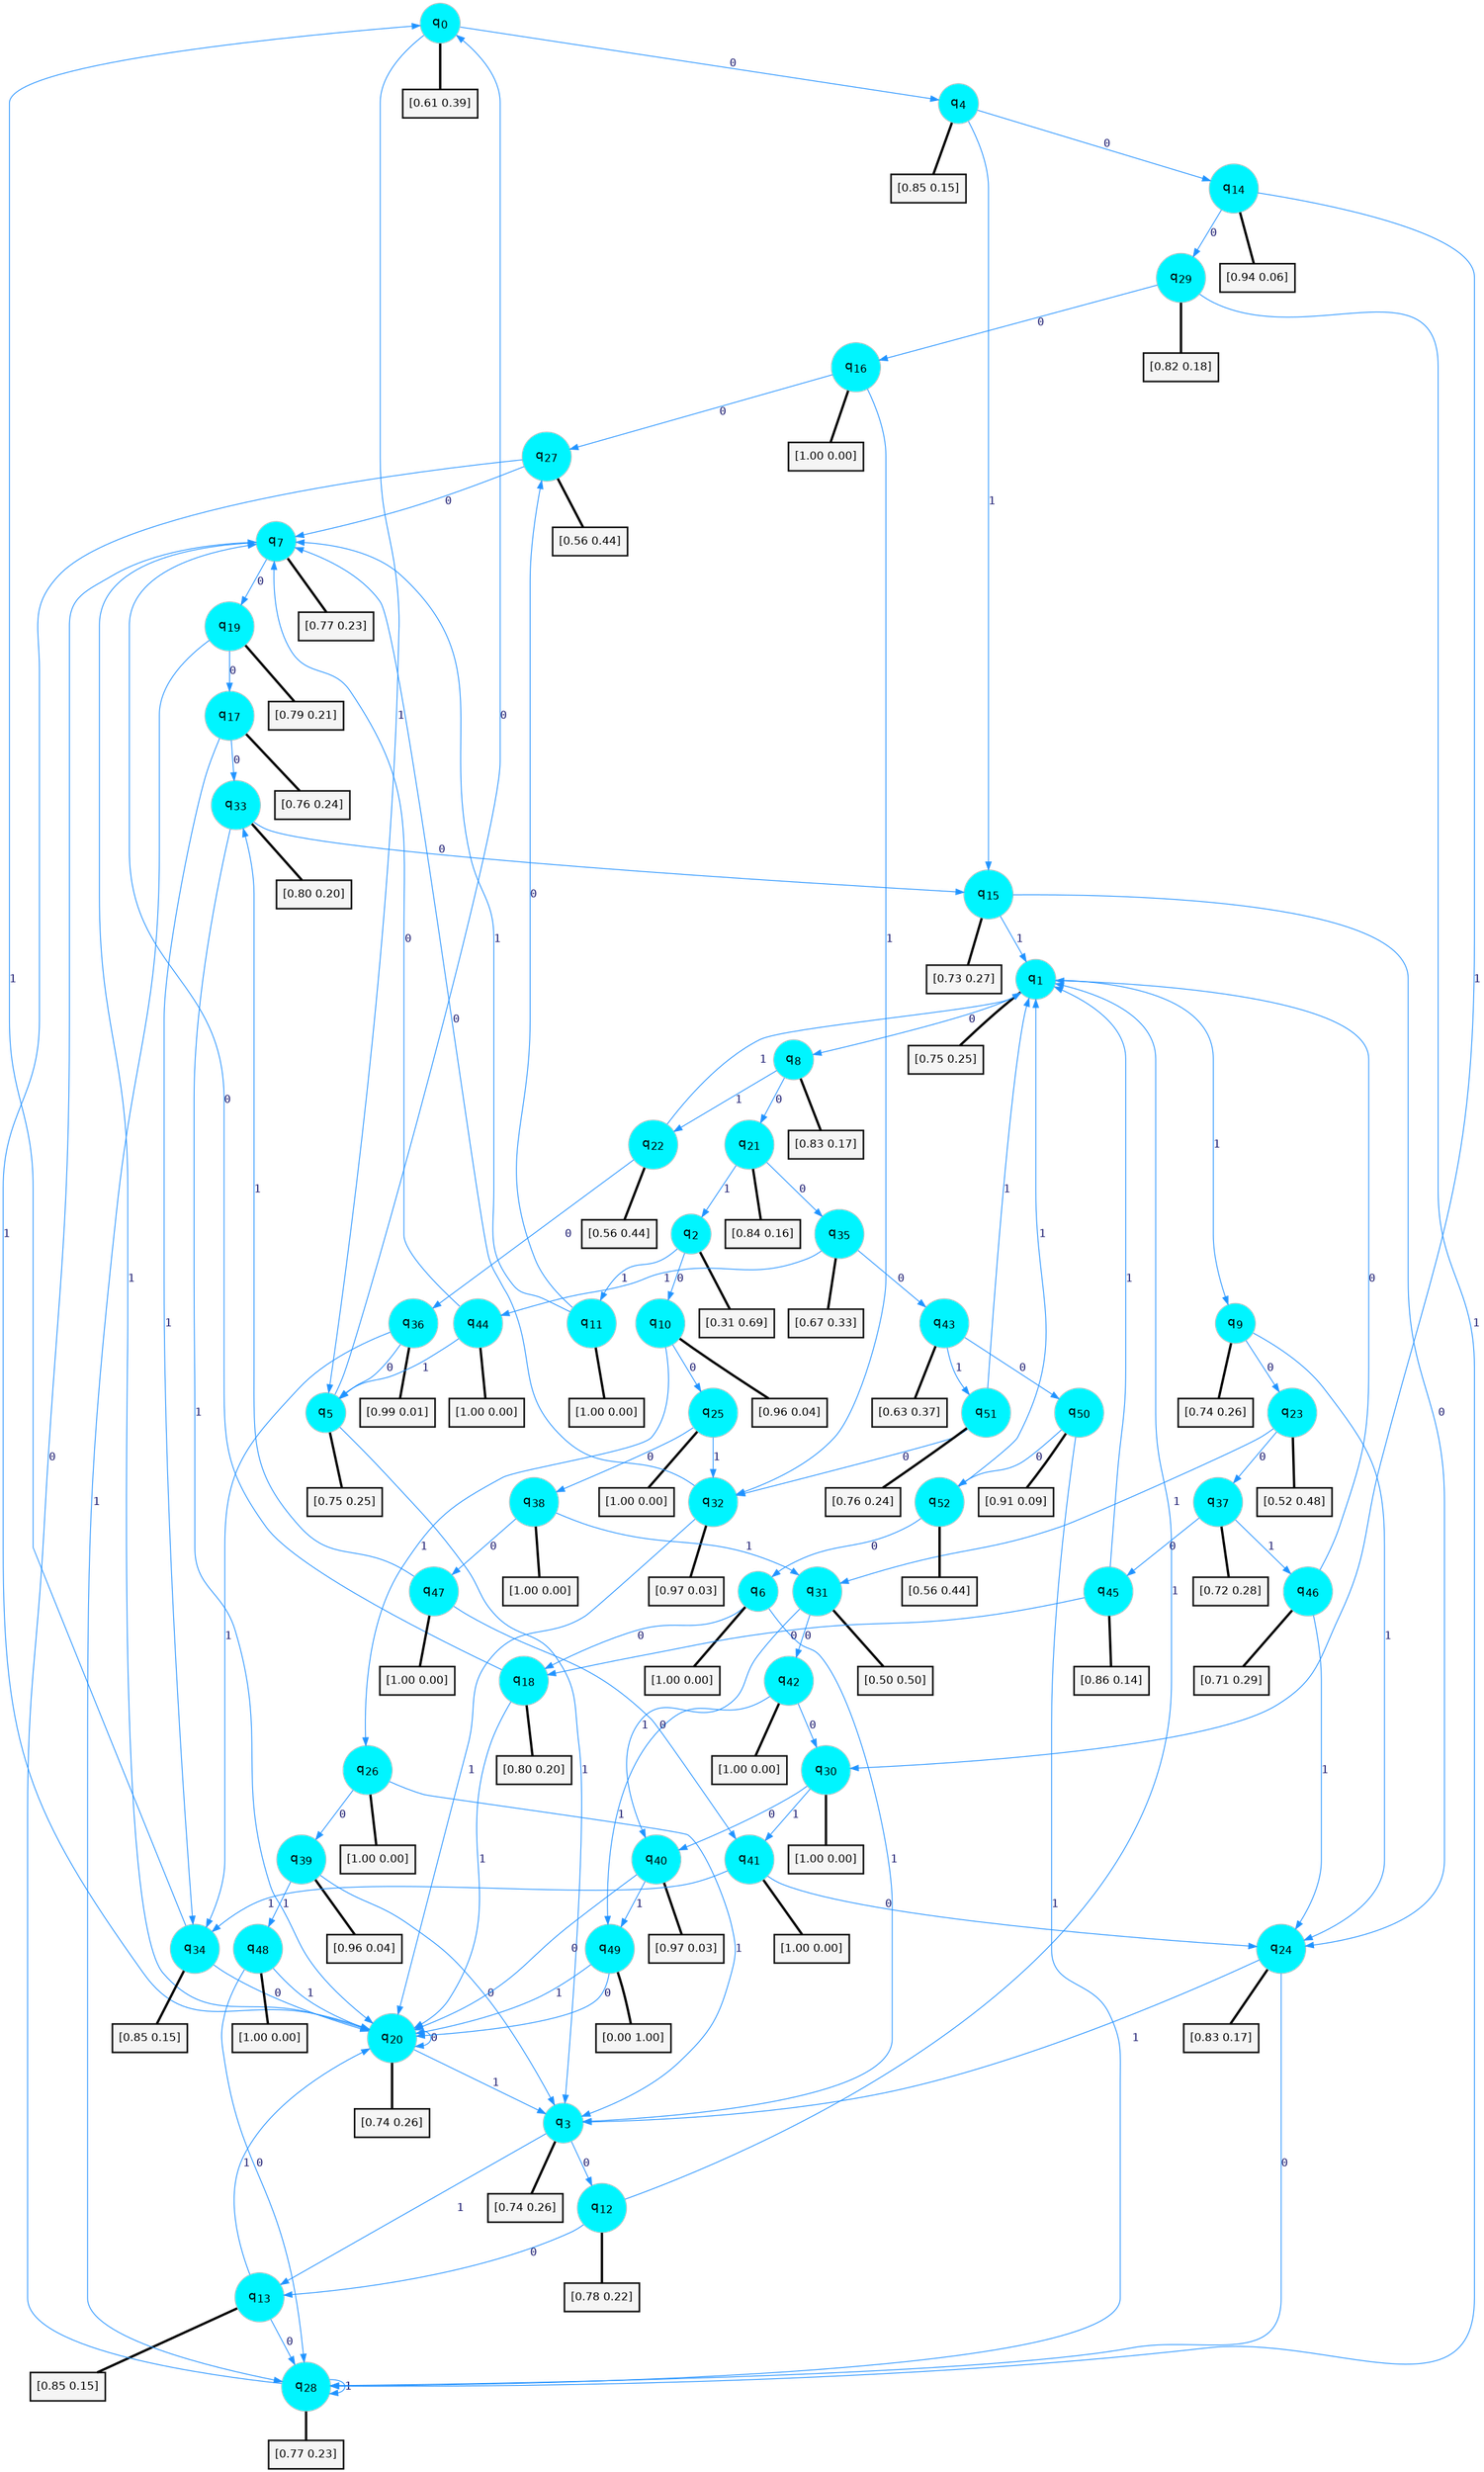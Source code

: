 digraph G {
graph [
bgcolor=transparent, dpi=300, rankdir=TD, size="40,25"];
node [
color=gray, fillcolor=turquoise1, fontcolor=black, fontname=Helvetica, fontsize=16, fontweight=bold, shape=circle, style=filled];
edge [
arrowsize=1, color=dodgerblue1, fontcolor=midnightblue, fontname=courier, fontweight=bold, penwidth=1, style=solid, weight=20];
0[label=<q<SUB>0</SUB>>];
1[label=<q<SUB>1</SUB>>];
2[label=<q<SUB>2</SUB>>];
3[label=<q<SUB>3</SUB>>];
4[label=<q<SUB>4</SUB>>];
5[label=<q<SUB>5</SUB>>];
6[label=<q<SUB>6</SUB>>];
7[label=<q<SUB>7</SUB>>];
8[label=<q<SUB>8</SUB>>];
9[label=<q<SUB>9</SUB>>];
10[label=<q<SUB>10</SUB>>];
11[label=<q<SUB>11</SUB>>];
12[label=<q<SUB>12</SUB>>];
13[label=<q<SUB>13</SUB>>];
14[label=<q<SUB>14</SUB>>];
15[label=<q<SUB>15</SUB>>];
16[label=<q<SUB>16</SUB>>];
17[label=<q<SUB>17</SUB>>];
18[label=<q<SUB>18</SUB>>];
19[label=<q<SUB>19</SUB>>];
20[label=<q<SUB>20</SUB>>];
21[label=<q<SUB>21</SUB>>];
22[label=<q<SUB>22</SUB>>];
23[label=<q<SUB>23</SUB>>];
24[label=<q<SUB>24</SUB>>];
25[label=<q<SUB>25</SUB>>];
26[label=<q<SUB>26</SUB>>];
27[label=<q<SUB>27</SUB>>];
28[label=<q<SUB>28</SUB>>];
29[label=<q<SUB>29</SUB>>];
30[label=<q<SUB>30</SUB>>];
31[label=<q<SUB>31</SUB>>];
32[label=<q<SUB>32</SUB>>];
33[label=<q<SUB>33</SUB>>];
34[label=<q<SUB>34</SUB>>];
35[label=<q<SUB>35</SUB>>];
36[label=<q<SUB>36</SUB>>];
37[label=<q<SUB>37</SUB>>];
38[label=<q<SUB>38</SUB>>];
39[label=<q<SUB>39</SUB>>];
40[label=<q<SUB>40</SUB>>];
41[label=<q<SUB>41</SUB>>];
42[label=<q<SUB>42</SUB>>];
43[label=<q<SUB>43</SUB>>];
44[label=<q<SUB>44</SUB>>];
45[label=<q<SUB>45</SUB>>];
46[label=<q<SUB>46</SUB>>];
47[label=<q<SUB>47</SUB>>];
48[label=<q<SUB>48</SUB>>];
49[label=<q<SUB>49</SUB>>];
50[label=<q<SUB>50</SUB>>];
51[label=<q<SUB>51</SUB>>];
52[label=<q<SUB>52</SUB>>];
53[label="[0.61 0.39]", shape=box,fontcolor=black, fontname=Helvetica, fontsize=14, penwidth=2, fillcolor=whitesmoke,color=black];
54[label="[0.75 0.25]", shape=box,fontcolor=black, fontname=Helvetica, fontsize=14, penwidth=2, fillcolor=whitesmoke,color=black];
55[label="[0.31 0.69]", shape=box,fontcolor=black, fontname=Helvetica, fontsize=14, penwidth=2, fillcolor=whitesmoke,color=black];
56[label="[0.74 0.26]", shape=box,fontcolor=black, fontname=Helvetica, fontsize=14, penwidth=2, fillcolor=whitesmoke,color=black];
57[label="[0.85 0.15]", shape=box,fontcolor=black, fontname=Helvetica, fontsize=14, penwidth=2, fillcolor=whitesmoke,color=black];
58[label="[0.75 0.25]", shape=box,fontcolor=black, fontname=Helvetica, fontsize=14, penwidth=2, fillcolor=whitesmoke,color=black];
59[label="[1.00 0.00]", shape=box,fontcolor=black, fontname=Helvetica, fontsize=14, penwidth=2, fillcolor=whitesmoke,color=black];
60[label="[0.77 0.23]", shape=box,fontcolor=black, fontname=Helvetica, fontsize=14, penwidth=2, fillcolor=whitesmoke,color=black];
61[label="[0.83 0.17]", shape=box,fontcolor=black, fontname=Helvetica, fontsize=14, penwidth=2, fillcolor=whitesmoke,color=black];
62[label="[0.74 0.26]", shape=box,fontcolor=black, fontname=Helvetica, fontsize=14, penwidth=2, fillcolor=whitesmoke,color=black];
63[label="[0.96 0.04]", shape=box,fontcolor=black, fontname=Helvetica, fontsize=14, penwidth=2, fillcolor=whitesmoke,color=black];
64[label="[1.00 0.00]", shape=box,fontcolor=black, fontname=Helvetica, fontsize=14, penwidth=2, fillcolor=whitesmoke,color=black];
65[label="[0.78 0.22]", shape=box,fontcolor=black, fontname=Helvetica, fontsize=14, penwidth=2, fillcolor=whitesmoke,color=black];
66[label="[0.85 0.15]", shape=box,fontcolor=black, fontname=Helvetica, fontsize=14, penwidth=2, fillcolor=whitesmoke,color=black];
67[label="[0.94 0.06]", shape=box,fontcolor=black, fontname=Helvetica, fontsize=14, penwidth=2, fillcolor=whitesmoke,color=black];
68[label="[0.73 0.27]", shape=box,fontcolor=black, fontname=Helvetica, fontsize=14, penwidth=2, fillcolor=whitesmoke,color=black];
69[label="[1.00 0.00]", shape=box,fontcolor=black, fontname=Helvetica, fontsize=14, penwidth=2, fillcolor=whitesmoke,color=black];
70[label="[0.76 0.24]", shape=box,fontcolor=black, fontname=Helvetica, fontsize=14, penwidth=2, fillcolor=whitesmoke,color=black];
71[label="[0.80 0.20]", shape=box,fontcolor=black, fontname=Helvetica, fontsize=14, penwidth=2, fillcolor=whitesmoke,color=black];
72[label="[0.79 0.21]", shape=box,fontcolor=black, fontname=Helvetica, fontsize=14, penwidth=2, fillcolor=whitesmoke,color=black];
73[label="[0.74 0.26]", shape=box,fontcolor=black, fontname=Helvetica, fontsize=14, penwidth=2, fillcolor=whitesmoke,color=black];
74[label="[0.84 0.16]", shape=box,fontcolor=black, fontname=Helvetica, fontsize=14, penwidth=2, fillcolor=whitesmoke,color=black];
75[label="[0.56 0.44]", shape=box,fontcolor=black, fontname=Helvetica, fontsize=14, penwidth=2, fillcolor=whitesmoke,color=black];
76[label="[0.52 0.48]", shape=box,fontcolor=black, fontname=Helvetica, fontsize=14, penwidth=2, fillcolor=whitesmoke,color=black];
77[label="[0.83 0.17]", shape=box,fontcolor=black, fontname=Helvetica, fontsize=14, penwidth=2, fillcolor=whitesmoke,color=black];
78[label="[1.00 0.00]", shape=box,fontcolor=black, fontname=Helvetica, fontsize=14, penwidth=2, fillcolor=whitesmoke,color=black];
79[label="[1.00 0.00]", shape=box,fontcolor=black, fontname=Helvetica, fontsize=14, penwidth=2, fillcolor=whitesmoke,color=black];
80[label="[0.56 0.44]", shape=box,fontcolor=black, fontname=Helvetica, fontsize=14, penwidth=2, fillcolor=whitesmoke,color=black];
81[label="[0.77 0.23]", shape=box,fontcolor=black, fontname=Helvetica, fontsize=14, penwidth=2, fillcolor=whitesmoke,color=black];
82[label="[0.82 0.18]", shape=box,fontcolor=black, fontname=Helvetica, fontsize=14, penwidth=2, fillcolor=whitesmoke,color=black];
83[label="[1.00 0.00]", shape=box,fontcolor=black, fontname=Helvetica, fontsize=14, penwidth=2, fillcolor=whitesmoke,color=black];
84[label="[0.50 0.50]", shape=box,fontcolor=black, fontname=Helvetica, fontsize=14, penwidth=2, fillcolor=whitesmoke,color=black];
85[label="[0.97 0.03]", shape=box,fontcolor=black, fontname=Helvetica, fontsize=14, penwidth=2, fillcolor=whitesmoke,color=black];
86[label="[0.80 0.20]", shape=box,fontcolor=black, fontname=Helvetica, fontsize=14, penwidth=2, fillcolor=whitesmoke,color=black];
87[label="[0.85 0.15]", shape=box,fontcolor=black, fontname=Helvetica, fontsize=14, penwidth=2, fillcolor=whitesmoke,color=black];
88[label="[0.67 0.33]", shape=box,fontcolor=black, fontname=Helvetica, fontsize=14, penwidth=2, fillcolor=whitesmoke,color=black];
89[label="[0.99 0.01]", shape=box,fontcolor=black, fontname=Helvetica, fontsize=14, penwidth=2, fillcolor=whitesmoke,color=black];
90[label="[0.72 0.28]", shape=box,fontcolor=black, fontname=Helvetica, fontsize=14, penwidth=2, fillcolor=whitesmoke,color=black];
91[label="[1.00 0.00]", shape=box,fontcolor=black, fontname=Helvetica, fontsize=14, penwidth=2, fillcolor=whitesmoke,color=black];
92[label="[0.96 0.04]", shape=box,fontcolor=black, fontname=Helvetica, fontsize=14, penwidth=2, fillcolor=whitesmoke,color=black];
93[label="[0.97 0.03]", shape=box,fontcolor=black, fontname=Helvetica, fontsize=14, penwidth=2, fillcolor=whitesmoke,color=black];
94[label="[1.00 0.00]", shape=box,fontcolor=black, fontname=Helvetica, fontsize=14, penwidth=2, fillcolor=whitesmoke,color=black];
95[label="[1.00 0.00]", shape=box,fontcolor=black, fontname=Helvetica, fontsize=14, penwidth=2, fillcolor=whitesmoke,color=black];
96[label="[0.63 0.37]", shape=box,fontcolor=black, fontname=Helvetica, fontsize=14, penwidth=2, fillcolor=whitesmoke,color=black];
97[label="[1.00 0.00]", shape=box,fontcolor=black, fontname=Helvetica, fontsize=14, penwidth=2, fillcolor=whitesmoke,color=black];
98[label="[0.86 0.14]", shape=box,fontcolor=black, fontname=Helvetica, fontsize=14, penwidth=2, fillcolor=whitesmoke,color=black];
99[label="[0.71 0.29]", shape=box,fontcolor=black, fontname=Helvetica, fontsize=14, penwidth=2, fillcolor=whitesmoke,color=black];
100[label="[1.00 0.00]", shape=box,fontcolor=black, fontname=Helvetica, fontsize=14, penwidth=2, fillcolor=whitesmoke,color=black];
101[label="[1.00 0.00]", shape=box,fontcolor=black, fontname=Helvetica, fontsize=14, penwidth=2, fillcolor=whitesmoke,color=black];
102[label="[0.00 1.00]", shape=box,fontcolor=black, fontname=Helvetica, fontsize=14, penwidth=2, fillcolor=whitesmoke,color=black];
103[label="[0.91 0.09]", shape=box,fontcolor=black, fontname=Helvetica, fontsize=14, penwidth=2, fillcolor=whitesmoke,color=black];
104[label="[0.76 0.24]", shape=box,fontcolor=black, fontname=Helvetica, fontsize=14, penwidth=2, fillcolor=whitesmoke,color=black];
105[label="[0.56 0.44]", shape=box,fontcolor=black, fontname=Helvetica, fontsize=14, penwidth=2, fillcolor=whitesmoke,color=black];
0->4 [label=0];
0->5 [label=1];
0->53 [arrowhead=none, penwidth=3,color=black];
1->8 [label=0];
1->9 [label=1];
1->54 [arrowhead=none, penwidth=3,color=black];
2->10 [label=0];
2->11 [label=1];
2->55 [arrowhead=none, penwidth=3,color=black];
3->12 [label=0];
3->13 [label=1];
3->56 [arrowhead=none, penwidth=3,color=black];
4->14 [label=0];
4->15 [label=1];
4->57 [arrowhead=none, penwidth=3,color=black];
5->0 [label=0];
5->3 [label=1];
5->58 [arrowhead=none, penwidth=3,color=black];
6->18 [label=0];
6->3 [label=1];
6->59 [arrowhead=none, penwidth=3,color=black];
7->19 [label=0];
7->20 [label=1];
7->60 [arrowhead=none, penwidth=3,color=black];
8->21 [label=0];
8->22 [label=1];
8->61 [arrowhead=none, penwidth=3,color=black];
9->23 [label=0];
9->24 [label=1];
9->62 [arrowhead=none, penwidth=3,color=black];
10->25 [label=0];
10->26 [label=1];
10->63 [arrowhead=none, penwidth=3,color=black];
11->27 [label=0];
11->7 [label=1];
11->64 [arrowhead=none, penwidth=3,color=black];
12->13 [label=0];
12->1 [label=1];
12->65 [arrowhead=none, penwidth=3,color=black];
13->28 [label=0];
13->20 [label=1];
13->66 [arrowhead=none, penwidth=3,color=black];
14->29 [label=0];
14->30 [label=1];
14->67 [arrowhead=none, penwidth=3,color=black];
15->24 [label=0];
15->1 [label=1];
15->68 [arrowhead=none, penwidth=3,color=black];
16->27 [label=0];
16->32 [label=1];
16->69 [arrowhead=none, penwidth=3,color=black];
17->33 [label=0];
17->34 [label=1];
17->70 [arrowhead=none, penwidth=3,color=black];
18->7 [label=0];
18->20 [label=1];
18->71 [arrowhead=none, penwidth=3,color=black];
19->17 [label=0];
19->28 [label=1];
19->72 [arrowhead=none, penwidth=3,color=black];
20->20 [label=0];
20->3 [label=1];
20->73 [arrowhead=none, penwidth=3,color=black];
21->35 [label=0];
21->2 [label=1];
21->74 [arrowhead=none, penwidth=3,color=black];
22->36 [label=0];
22->1 [label=1];
22->75 [arrowhead=none, penwidth=3,color=black];
23->37 [label=0];
23->31 [label=1];
23->76 [arrowhead=none, penwidth=3,color=black];
24->28 [label=0];
24->3 [label=1];
24->77 [arrowhead=none, penwidth=3,color=black];
25->38 [label=0];
25->32 [label=1];
25->78 [arrowhead=none, penwidth=3,color=black];
26->39 [label=0];
26->3 [label=1];
26->79 [arrowhead=none, penwidth=3,color=black];
27->7 [label=0];
27->20 [label=1];
27->80 [arrowhead=none, penwidth=3,color=black];
28->7 [label=0];
28->28 [label=1];
28->81 [arrowhead=none, penwidth=3,color=black];
29->16 [label=0];
29->28 [label=1];
29->82 [arrowhead=none, penwidth=3,color=black];
30->40 [label=0];
30->41 [label=1];
30->83 [arrowhead=none, penwidth=3,color=black];
31->42 [label=0];
31->40 [label=1];
31->84 [arrowhead=none, penwidth=3,color=black];
32->7 [label=0];
32->20 [label=1];
32->85 [arrowhead=none, penwidth=3,color=black];
33->15 [label=0];
33->20 [label=1];
33->86 [arrowhead=none, penwidth=3,color=black];
34->20 [label=0];
34->0 [label=1];
34->87 [arrowhead=none, penwidth=3,color=black];
35->43 [label=0];
35->44 [label=1];
35->88 [arrowhead=none, penwidth=3,color=black];
36->5 [label=0];
36->34 [label=1];
36->89 [arrowhead=none, penwidth=3,color=black];
37->45 [label=0];
37->46 [label=1];
37->90 [arrowhead=none, penwidth=3,color=black];
38->47 [label=0];
38->31 [label=1];
38->91 [arrowhead=none, penwidth=3,color=black];
39->3 [label=0];
39->48 [label=1];
39->92 [arrowhead=none, penwidth=3,color=black];
40->20 [label=0];
40->49 [label=1];
40->93 [arrowhead=none, penwidth=3,color=black];
41->24 [label=0];
41->34 [label=1];
41->94 [arrowhead=none, penwidth=3,color=black];
42->30 [label=0];
42->49 [label=1];
42->95 [arrowhead=none, penwidth=3,color=black];
43->50 [label=0];
43->51 [label=1];
43->96 [arrowhead=none, penwidth=3,color=black];
44->7 [label=0];
44->5 [label=1];
44->97 [arrowhead=none, penwidth=3,color=black];
45->18 [label=0];
45->1 [label=1];
45->98 [arrowhead=none, penwidth=3,color=black];
46->1 [label=0];
46->24 [label=1];
46->99 [arrowhead=none, penwidth=3,color=black];
47->41 [label=0];
47->33 [label=1];
47->100 [arrowhead=none, penwidth=3,color=black];
48->28 [label=0];
48->20 [label=1];
48->101 [arrowhead=none, penwidth=3,color=black];
49->20 [label=0];
49->20 [label=1];
49->102 [arrowhead=none, penwidth=3,color=black];
50->52 [label=0];
50->28 [label=1];
50->103 [arrowhead=none, penwidth=3,color=black];
51->32 [label=0];
51->1 [label=1];
51->104 [arrowhead=none, penwidth=3,color=black];
52->6 [label=0];
52->1 [label=1];
52->105 [arrowhead=none, penwidth=3,color=black];
}
